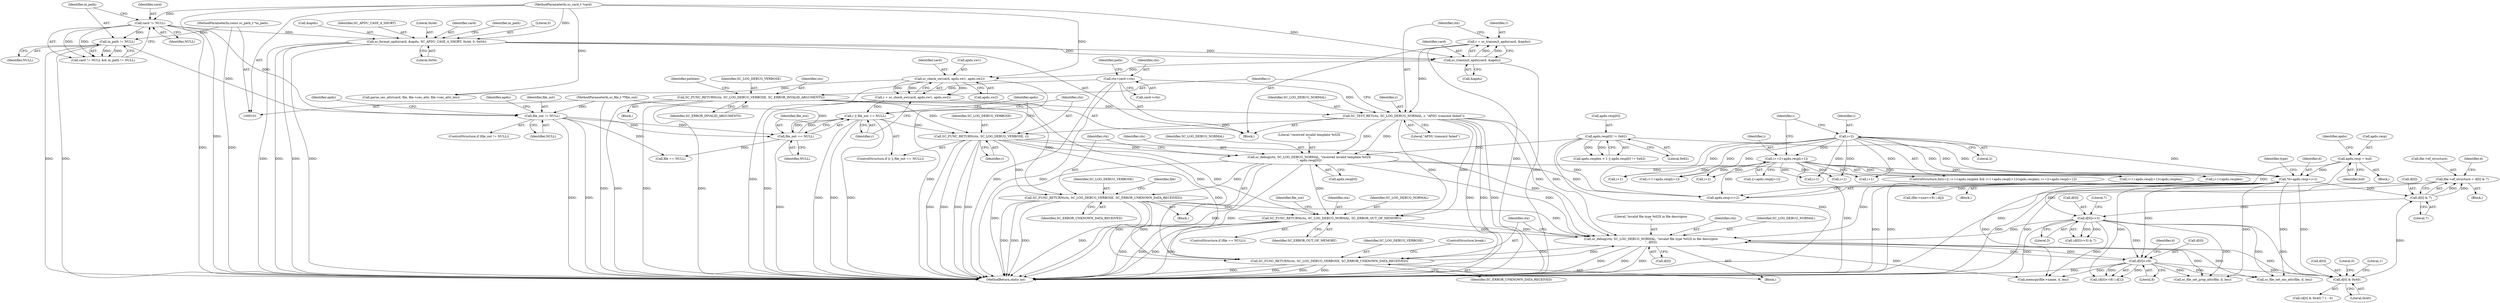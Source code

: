 digraph "0_OpenSC_360e95d45ac4123255a4c796db96337f332160ad#diff-d643a0fa169471dbf2912f4866dc49c5_3@pointer" {
"1000496" [label="(Call,file->ef_structure = d[0] & 7)"];
"1000500" [label="(Call,d[0] & 7)"];
"1000441" [label="(Call,*d=apdu.resp+i+2)"];
"1000259" [label="(Call,apdu.resp = buf)"];
"1000348" [label="(Call,sc_debug(ctx, SC_LOG_DEBUG_NORMAL, \"received invalid template %02X\n\", apdu.resp[0]))"];
"1000308" [label="(Call,SC_TEST_RET(ctx, SC_LOG_DEBUG_NORMAL, r, \"APDU transmit failed\"))"];
"1000129" [label="(Call,ctx=card->ctx)"];
"1000226" [label="(Call,SC_FUNC_RETURN(ctx, SC_LOG_DEBUG_VERBOSE, SC_ERROR_INVALID_ARGUMENTS))"];
"1000302" [label="(Call,r = sc_transmit_apdu(card, &apdu))"];
"1000304" [label="(Call,sc_transmit_apdu(card, &apdu))"];
"1000147" [label="(Call,sc_format_apdu(card, &apdu, SC_APDU_CASE_4_SHORT, 0xA4, 0, 0x04))"];
"1000123" [label="(Call,card != NULL)"];
"1000102" [label="(MethodParameterIn,sc_card_t *card)"];
"1000329" [label="(Call,SC_FUNC_RETURN(ctx, SC_LOG_DEBUG_VERBOSE, r))"];
"1000324" [label="(Call,r || file_out == NULL)"];
"1000313" [label="(Call,r = sc_check_sw(card, apdu.sw1, apdu.sw2))"];
"1000315" [label="(Call,sc_check_sw(card, apdu.sw1, apdu.sw2))"];
"1000326" [label="(Call,file_out == NULL)"];
"1000255" [label="(Call,file_out != NULL)"];
"1000104" [label="(MethodParameterIn,sc_file_t **file_out)"];
"1000126" [label="(Call,in_path != NULL)"];
"1000103" [label="(MethodParameterIn,const sc_path_t *in_path)"];
"1000340" [label="(Call,apdu.resp[0] != 0x62)"];
"1000383" [label="(Call,i=2)"];
"1000409" [label="(Call,i+=2+apdu.resp[i+1])"];
"1000489" [label="(Call,d[0] & 0x40)"];
"1000507" [label="(Call,d[0]>>3)"];
"1000529" [label="(Call,sc_debug(ctx, SC_LOG_DEBUG_NORMAL, \"invalid file type %02X in file descriptor\n\", d[0]))"];
"1000368" [label="(Call,SC_FUNC_RETURN(ctx, SC_LOG_DEBUG_NORMAL, SC_ERROR_OUT_OF_MEMORY))"];
"1000357" [label="(Call,SC_FUNC_RETURN(ctx, SC_LOG_DEBUG_VERBOSE, SC_ERROR_UNKNOWN_DATA_RECEIVED))"];
"1000536" [label="(Call,SC_FUNC_RETURN(ctx, SC_LOG_DEBUG_VERBOSE, SC_ERROR_UNKNOWN_DATA_RECEIVED))"];
"1000547" [label="(Call,d[0]<<8)"];
"1000309" [label="(Identifier,ctx)"];
"1000360" [label="(Identifier,SC_ERROR_UNKNOWN_DATA_RECEIVED)"];
"1000311" [label="(Identifier,r)"];
"1000539" [label="(Identifier,SC_ERROR_UNKNOWN_DATA_RECEIVED)"];
"1000332" [label="(Identifier,r)"];
"1000417" [label="(Call,i+1)"];
"1000258" [label="(Block,)"];
"1000330" [label="(Identifier,ctx)"];
"1000382" [label="(ControlStructure,for(i=2; i+1<apdu.resplen && i+1+apdu.resp[i+1]<apdu.resplen; i+=2+apdu.resp[i+1]))"];
"1000364" [label="(ControlStructure,if (file == NULL))"];
"1000346" [label="(Literal,0x62)"];
"1000374" [label="(Identifier,file_out)"];
"1000331" [label="(Identifier,SC_LOG_DEBUG_VERBOSE)"];
"1000420" [label="(Block,)"];
"1000159" [label="(Block,)"];
"1000403" [label="(Call,i+1)"];
"1000410" [label="(Identifier,i)"];
"1000255" [label="(Call,file_out != NULL)"];
"1000512" [label="(Literal,7)"];
"1000263" [label="(Identifier,buf)"];
"1000362" [label="(Identifier,file)"];
"1000254" [label="(ControlStructure,if (file_out != NULL))"];
"1000341" [label="(Call,apdu.resp[0])"];
"1000500" [label="(Call,d[0] & 7)"];
"1000442" [label="(Identifier,d)"];
"1000351" [label="(Literal,\"received invalid template %02X\n\")"];
"1000447" [label="(Call,i+2)"];
"1000488" [label="(Call,(d[0] & 0x40) ? 1 : 0)"];
"1000546" [label="(Call,(d[0]<<8) | d[1])"];
"1000260" [label="(Call,apdu.resp)"];
"1000279" [label="(Identifier,apdu)"];
"1000154" [label="(Literal,0x04)"];
"1000493" [label="(Literal,0x40)"];
"1000551" [label="(Literal,8)"];
"1000347" [label="(Block,)"];
"1000256" [label="(Identifier,file_out)"];
"1000130" [label="(Identifier,ctx)"];
"1000540" [label="(ControlStructure,break;)"];
"1000508" [label="(Call,d[0])"];
"1000326" [label="(Call,file_out == NULL)"];
"1000504" [label="(Literal,7)"];
"1000352" [label="(Call,apdu.resp[0])"];
"1000383" [label="(Call,i=2)"];
"1000315" [label="(Call,sc_check_sw(card, apdu.sw1, apdu.sw2))"];
"1000305" [label="(Identifier,card)"];
"1000506" [label="(Call,(d[0]>>3) & 7)"];
"1000226" [label="(Call,SC_FUNC_RETURN(ctx, SC_LOG_DEBUG_VERBOSE, SC_ERROR_INVALID_ARGUMENTS))"];
"1000451" [label="(Identifier,type)"];
"1000147" [label="(Call,sc_format_apdu(card, &apdu, SC_APDU_CASE_4_SHORT, 0xA4, 0, 0x04))"];
"1000261" [label="(Identifier,apdu)"];
"1000388" [label="(Call,i+1)"];
"1000580" [label="(Call,sc_file_set_prop_attr(file, d, len))"];
"1000312" [label="(Literal,\"APDU transmit failed\")"];
"1000536" [label="(Call,SC_FUNC_RETURN(ctx, SC_LOG_DEBUG_VERBOSE, SC_ERROR_UNKNOWN_DATA_RECEIVED))"];
"1000537" [label="(Identifier,ctx)"];
"1000557" [label="(Call,memcpy(file->name, d, len))"];
"1000359" [label="(Identifier,SC_LOG_DEBUG_VERBOSE)"];
"1000411" [label="(Call,2+apdu.resp[i+1])"];
"1000394" [label="(Call,i+1+apdu.resp[i+1]<apdu.resplen)"];
"1000229" [label="(Identifier,SC_ERROR_INVALID_ARGUMENTS)"];
"1000157" [label="(Identifier,in_path)"];
"1000533" [label="(Call,d[0])"];
"1000387" [label="(Call,i+1<apdu.resplen)"];
"1000349" [label="(Identifier,ctx)"];
"1000153" [label="(Literal,0)"];
"1000103" [label="(MethodParameterIn,const sc_path_t *in_path)"];
"1000532" [label="(Literal,\"invalid file type %02X in file descriptor\n\")"];
"1000429" [label="(Call,i+1)"];
"1000371" [label="(Identifier,SC_ERROR_OUT_OF_MEMORY)"];
"1000316" [label="(Identifier,card)"];
"1000368" [label="(Call,SC_FUNC_RETURN(ctx, SC_LOG_DEBUG_NORMAL, SC_ERROR_OUT_OF_MEMORY))"];
"1000105" [label="(Block,)"];
"1000123" [label="(Call,card != NULL)"];
"1000489" [label="(Call,d[0] & 0x40)"];
"1000490" [label="(Call,d[0])"];
"1000530" [label="(Identifier,ctx)"];
"1000131" [label="(Call,card->ctx)"];
"1000302" [label="(Call,r = sc_transmit_apdu(card, &apdu))"];
"1000327" [label="(Identifier,file_out)"];
"1000548" [label="(Call,d[0])"];
"1000232" [label="(Identifier,pathlen)"];
"1000340" [label="(Call,apdu.resp[0] != 0x62)"];
"1000570" [label="(Call,sc_file_set_sec_attr(file, d, len))"];
"1000350" [label="(Identifier,SC_LOG_DEBUG_NORMAL)"];
"1000257" [label="(Identifier,NULL)"];
"1000303" [label="(Identifier,r)"];
"1000122" [label="(Call,card != NULL && in_path != NULL)"];
"1000531" [label="(Identifier,SC_LOG_DEBUG_NORMAL)"];
"1000124" [label="(Identifier,card)"];
"1000497" [label="(Call,file->ef_structure)"];
"1000509" [label="(Identifier,d)"];
"1000507" [label="(Call,d[0]>>3)"];
"1000357" [label="(Call,SC_FUNC_RETURN(ctx, SC_LOG_DEBUG_VERBOSE, SC_ERROR_UNKNOWN_DATA_RECEIVED))"];
"1000473" [label="(Call,(file->size<<8) | d[j])"];
"1000395" [label="(Call,i+1+apdu.resp[i+1])"];
"1000511" [label="(Literal,3)"];
"1000314" [label="(Identifier,r)"];
"1000128" [label="(Identifier,NULL)"];
"1000308" [label="(Call,SC_TEST_RET(ctx, SC_LOG_DEBUG_NORMAL, r, \"APDU transmit failed\"))"];
"1000324" [label="(Call,r || file_out == NULL)"];
"1000452" [label="(Block,)"];
"1000358" [label="(Identifier,ctx)"];
"1000496" [label="(Call,file->ef_structure = d[0] & 7)"];
"1000538" [label="(Identifier,SC_LOG_DEBUG_VERBOSE)"];
"1000323" [label="(ControlStructure,if (r || file_out == NULL))"];
"1000365" [label="(Call,file == NULL)"];
"1000149" [label="(Call,&apdu)"];
"1000151" [label="(Identifier,SC_APDU_CASE_4_SHORT)"];
"1000129" [label="(Call,ctx=card->ctx)"];
"1000313" [label="(Call,r = sc_check_sw(card, apdu.sw1, apdu.sw2))"];
"1000513" [label="(Block,)"];
"1000369" [label="(Identifier,ctx)"];
"1000266" [label="(Identifier,apdu)"];
"1000228" [label="(Identifier,SC_LOG_DEBUG_VERBOSE)"];
"1000389" [label="(Identifier,i)"];
"1000495" [label="(Literal,0)"];
"1000547" [label="(Call,d[0]<<8)"];
"1000317" [label="(Call,apdu.sw1)"];
"1000348" [label="(Call,sc_debug(ctx, SC_LOG_DEBUG_NORMAL, \"received invalid template %02X\n\", apdu.resp[0]))"];
"1000334" [label="(Call,apdu.resplen < 1 || apdu.resp[0] != 0x62)"];
"1000329" [label="(Call,SC_FUNC_RETURN(ctx, SC_LOG_DEBUG_VERBOSE, r))"];
"1000589" [label="(Call,parse_sec_attr(card, file, file->sec_attr, file->sec_attr_len))"];
"1000304" [label="(Call,sc_transmit_apdu(card, &apdu))"];
"1000320" [label="(Call,apdu.sw2)"];
"1000306" [label="(Call,&apdu)"];
"1000553" [label="(Identifier,d)"];
"1000529" [label="(Call,sc_debug(ctx, SC_LOG_DEBUG_NORMAL, \"invalid file type %02X in file descriptor\n\", d[0]))"];
"1000152" [label="(Literal,0xA4)"];
"1000385" [label="(Literal,2)"];
"1000126" [label="(Call,in_path != NULL)"];
"1000494" [label="(Literal,1)"];
"1000325" [label="(Identifier,r)"];
"1000127" [label="(Identifier,in_path)"];
"1000148" [label="(Identifier,card)"];
"1000125" [label="(Identifier,NULL)"];
"1000135" [label="(Identifier,path)"];
"1000384" [label="(Identifier,i)"];
"1000600" [label="(MethodReturn,static int)"];
"1000227" [label="(Identifier,ctx)"];
"1000259" [label="(Call,apdu.resp = buf)"];
"1000441" [label="(Call,*d=apdu.resp+i+2)"];
"1000328" [label="(Identifier,NULL)"];
"1000501" [label="(Call,d[0])"];
"1000337" [label="(Identifier,apdu)"];
"1000310" [label="(Identifier,SC_LOG_DEBUG_NORMAL)"];
"1000104" [label="(MethodParameterIn,sc_file_t **file_out)"];
"1000443" [label="(Call,apdu.resp+i+2)"];
"1000409" [label="(Call,i+=2+apdu.resp[i+1])"];
"1000102" [label="(MethodParameterIn,sc_card_t *card)"];
"1000370" [label="(Identifier,SC_LOG_DEBUG_NORMAL)"];
"1000496" -> "1000452"  [label="AST: "];
"1000496" -> "1000500"  [label="CFG: "];
"1000497" -> "1000496"  [label="AST: "];
"1000500" -> "1000496"  [label="AST: "];
"1000509" -> "1000496"  [label="CFG: "];
"1000496" -> "1000600"  [label="DDG: "];
"1000496" -> "1000600"  [label="DDG: "];
"1000500" -> "1000496"  [label="DDG: "];
"1000500" -> "1000496"  [label="DDG: "];
"1000500" -> "1000504"  [label="CFG: "];
"1000501" -> "1000500"  [label="AST: "];
"1000504" -> "1000500"  [label="AST: "];
"1000441" -> "1000500"  [label="DDG: "];
"1000489" -> "1000500"  [label="DDG: "];
"1000500" -> "1000507"  [label="DDG: "];
"1000441" -> "1000420"  [label="AST: "];
"1000441" -> "1000443"  [label="CFG: "];
"1000442" -> "1000441"  [label="AST: "];
"1000443" -> "1000441"  [label="AST: "];
"1000451" -> "1000441"  [label="CFG: "];
"1000441" -> "1000600"  [label="DDG: "];
"1000441" -> "1000600"  [label="DDG: "];
"1000259" -> "1000441"  [label="DDG: "];
"1000348" -> "1000441"  [label="DDG: "];
"1000340" -> "1000441"  [label="DDG: "];
"1000383" -> "1000441"  [label="DDG: "];
"1000409" -> "1000441"  [label="DDG: "];
"1000441" -> "1000473"  [label="DDG: "];
"1000441" -> "1000489"  [label="DDG: "];
"1000441" -> "1000507"  [label="DDG: "];
"1000441" -> "1000529"  [label="DDG: "];
"1000441" -> "1000547"  [label="DDG: "];
"1000441" -> "1000546"  [label="DDG: "];
"1000441" -> "1000557"  [label="DDG: "];
"1000441" -> "1000570"  [label="DDG: "];
"1000441" -> "1000580"  [label="DDG: "];
"1000259" -> "1000258"  [label="AST: "];
"1000259" -> "1000263"  [label="CFG: "];
"1000260" -> "1000259"  [label="AST: "];
"1000263" -> "1000259"  [label="AST: "];
"1000266" -> "1000259"  [label="CFG: "];
"1000259" -> "1000600"  [label="DDG: "];
"1000259" -> "1000443"  [label="DDG: "];
"1000348" -> "1000347"  [label="AST: "];
"1000348" -> "1000352"  [label="CFG: "];
"1000349" -> "1000348"  [label="AST: "];
"1000350" -> "1000348"  [label="AST: "];
"1000351" -> "1000348"  [label="AST: "];
"1000352" -> "1000348"  [label="AST: "];
"1000358" -> "1000348"  [label="CFG: "];
"1000348" -> "1000600"  [label="DDG: "];
"1000348" -> "1000600"  [label="DDG: "];
"1000348" -> "1000600"  [label="DDG: "];
"1000308" -> "1000348"  [label="DDG: "];
"1000308" -> "1000348"  [label="DDG: "];
"1000329" -> "1000348"  [label="DDG: "];
"1000340" -> "1000348"  [label="DDG: "];
"1000348" -> "1000357"  [label="DDG: "];
"1000348" -> "1000368"  [label="DDG: "];
"1000348" -> "1000443"  [label="DDG: "];
"1000348" -> "1000529"  [label="DDG: "];
"1000308" -> "1000105"  [label="AST: "];
"1000308" -> "1000312"  [label="CFG: "];
"1000309" -> "1000308"  [label="AST: "];
"1000310" -> "1000308"  [label="AST: "];
"1000311" -> "1000308"  [label="AST: "];
"1000312" -> "1000308"  [label="AST: "];
"1000314" -> "1000308"  [label="CFG: "];
"1000308" -> "1000600"  [label="DDG: "];
"1000308" -> "1000600"  [label="DDG: "];
"1000308" -> "1000600"  [label="DDG: "];
"1000129" -> "1000308"  [label="DDG: "];
"1000226" -> "1000308"  [label="DDG: "];
"1000302" -> "1000308"  [label="DDG: "];
"1000308" -> "1000329"  [label="DDG: "];
"1000308" -> "1000368"  [label="DDG: "];
"1000308" -> "1000368"  [label="DDG: "];
"1000308" -> "1000529"  [label="DDG: "];
"1000308" -> "1000529"  [label="DDG: "];
"1000129" -> "1000105"  [label="AST: "];
"1000129" -> "1000131"  [label="CFG: "];
"1000130" -> "1000129"  [label="AST: "];
"1000131" -> "1000129"  [label="AST: "];
"1000135" -> "1000129"  [label="CFG: "];
"1000129" -> "1000600"  [label="DDG: "];
"1000129" -> "1000600"  [label="DDG: "];
"1000129" -> "1000226"  [label="DDG: "];
"1000226" -> "1000159"  [label="AST: "];
"1000226" -> "1000229"  [label="CFG: "];
"1000227" -> "1000226"  [label="AST: "];
"1000228" -> "1000226"  [label="AST: "];
"1000229" -> "1000226"  [label="AST: "];
"1000232" -> "1000226"  [label="CFG: "];
"1000226" -> "1000600"  [label="DDG: "];
"1000226" -> "1000600"  [label="DDG: "];
"1000226" -> "1000600"  [label="DDG: "];
"1000226" -> "1000329"  [label="DDG: "];
"1000226" -> "1000357"  [label="DDG: "];
"1000226" -> "1000536"  [label="DDG: "];
"1000302" -> "1000105"  [label="AST: "];
"1000302" -> "1000304"  [label="CFG: "];
"1000303" -> "1000302"  [label="AST: "];
"1000304" -> "1000302"  [label="AST: "];
"1000309" -> "1000302"  [label="CFG: "];
"1000302" -> "1000600"  [label="DDG: "];
"1000304" -> "1000302"  [label="DDG: "];
"1000304" -> "1000302"  [label="DDG: "];
"1000304" -> "1000306"  [label="CFG: "];
"1000305" -> "1000304"  [label="AST: "];
"1000306" -> "1000304"  [label="AST: "];
"1000304" -> "1000600"  [label="DDG: "];
"1000147" -> "1000304"  [label="DDG: "];
"1000147" -> "1000304"  [label="DDG: "];
"1000102" -> "1000304"  [label="DDG: "];
"1000304" -> "1000315"  [label="DDG: "];
"1000147" -> "1000105"  [label="AST: "];
"1000147" -> "1000154"  [label="CFG: "];
"1000148" -> "1000147"  [label="AST: "];
"1000149" -> "1000147"  [label="AST: "];
"1000151" -> "1000147"  [label="AST: "];
"1000152" -> "1000147"  [label="AST: "];
"1000153" -> "1000147"  [label="AST: "];
"1000154" -> "1000147"  [label="AST: "];
"1000157" -> "1000147"  [label="CFG: "];
"1000147" -> "1000600"  [label="DDG: "];
"1000147" -> "1000600"  [label="DDG: "];
"1000147" -> "1000600"  [label="DDG: "];
"1000147" -> "1000600"  [label="DDG: "];
"1000123" -> "1000147"  [label="DDG: "];
"1000102" -> "1000147"  [label="DDG: "];
"1000123" -> "1000122"  [label="AST: "];
"1000123" -> "1000125"  [label="CFG: "];
"1000124" -> "1000123"  [label="AST: "];
"1000125" -> "1000123"  [label="AST: "];
"1000127" -> "1000123"  [label="CFG: "];
"1000122" -> "1000123"  [label="CFG: "];
"1000123" -> "1000600"  [label="DDG: "];
"1000123" -> "1000122"  [label="DDG: "];
"1000123" -> "1000122"  [label="DDG: "];
"1000102" -> "1000123"  [label="DDG: "];
"1000123" -> "1000126"  [label="DDG: "];
"1000123" -> "1000255"  [label="DDG: "];
"1000102" -> "1000101"  [label="AST: "];
"1000102" -> "1000600"  [label="DDG: "];
"1000102" -> "1000315"  [label="DDG: "];
"1000102" -> "1000589"  [label="DDG: "];
"1000329" -> "1000323"  [label="AST: "];
"1000329" -> "1000332"  [label="CFG: "];
"1000330" -> "1000329"  [label="AST: "];
"1000331" -> "1000329"  [label="AST: "];
"1000332" -> "1000329"  [label="AST: "];
"1000337" -> "1000329"  [label="CFG: "];
"1000329" -> "1000600"  [label="DDG: "];
"1000329" -> "1000600"  [label="DDG: "];
"1000329" -> "1000600"  [label="DDG: "];
"1000329" -> "1000600"  [label="DDG: "];
"1000324" -> "1000329"  [label="DDG: "];
"1000329" -> "1000357"  [label="DDG: "];
"1000329" -> "1000368"  [label="DDG: "];
"1000329" -> "1000529"  [label="DDG: "];
"1000329" -> "1000536"  [label="DDG: "];
"1000324" -> "1000323"  [label="AST: "];
"1000324" -> "1000325"  [label="CFG: "];
"1000324" -> "1000326"  [label="CFG: "];
"1000325" -> "1000324"  [label="AST: "];
"1000326" -> "1000324"  [label="AST: "];
"1000330" -> "1000324"  [label="CFG: "];
"1000337" -> "1000324"  [label="CFG: "];
"1000324" -> "1000600"  [label="DDG: "];
"1000324" -> "1000600"  [label="DDG: "];
"1000324" -> "1000600"  [label="DDG: "];
"1000313" -> "1000324"  [label="DDG: "];
"1000326" -> "1000324"  [label="DDG: "];
"1000326" -> "1000324"  [label="DDG: "];
"1000313" -> "1000105"  [label="AST: "];
"1000313" -> "1000315"  [label="CFG: "];
"1000314" -> "1000313"  [label="AST: "];
"1000315" -> "1000313"  [label="AST: "];
"1000325" -> "1000313"  [label="CFG: "];
"1000313" -> "1000600"  [label="DDG: "];
"1000315" -> "1000313"  [label="DDG: "];
"1000315" -> "1000313"  [label="DDG: "];
"1000315" -> "1000313"  [label="DDG: "];
"1000315" -> "1000320"  [label="CFG: "];
"1000316" -> "1000315"  [label="AST: "];
"1000317" -> "1000315"  [label="AST: "];
"1000320" -> "1000315"  [label="AST: "];
"1000315" -> "1000600"  [label="DDG: "];
"1000315" -> "1000600"  [label="DDG: "];
"1000315" -> "1000589"  [label="DDG: "];
"1000326" -> "1000328"  [label="CFG: "];
"1000327" -> "1000326"  [label="AST: "];
"1000328" -> "1000326"  [label="AST: "];
"1000326" -> "1000600"  [label="DDG: "];
"1000255" -> "1000326"  [label="DDG: "];
"1000255" -> "1000326"  [label="DDG: "];
"1000104" -> "1000326"  [label="DDG: "];
"1000326" -> "1000365"  [label="DDG: "];
"1000255" -> "1000254"  [label="AST: "];
"1000255" -> "1000257"  [label="CFG: "];
"1000256" -> "1000255"  [label="AST: "];
"1000257" -> "1000255"  [label="AST: "];
"1000261" -> "1000255"  [label="CFG: "];
"1000279" -> "1000255"  [label="CFG: "];
"1000255" -> "1000600"  [label="DDG: "];
"1000255" -> "1000600"  [label="DDG: "];
"1000104" -> "1000255"  [label="DDG: "];
"1000126" -> "1000255"  [label="DDG: "];
"1000255" -> "1000365"  [label="DDG: "];
"1000104" -> "1000101"  [label="AST: "];
"1000104" -> "1000600"  [label="DDG: "];
"1000126" -> "1000122"  [label="AST: "];
"1000126" -> "1000128"  [label="CFG: "];
"1000127" -> "1000126"  [label="AST: "];
"1000128" -> "1000126"  [label="AST: "];
"1000122" -> "1000126"  [label="CFG: "];
"1000126" -> "1000600"  [label="DDG: "];
"1000126" -> "1000600"  [label="DDG: "];
"1000126" -> "1000122"  [label="DDG: "];
"1000126" -> "1000122"  [label="DDG: "];
"1000103" -> "1000126"  [label="DDG: "];
"1000103" -> "1000101"  [label="AST: "];
"1000103" -> "1000600"  [label="DDG: "];
"1000340" -> "1000334"  [label="AST: "];
"1000340" -> "1000346"  [label="CFG: "];
"1000341" -> "1000340"  [label="AST: "];
"1000346" -> "1000340"  [label="AST: "];
"1000334" -> "1000340"  [label="CFG: "];
"1000340" -> "1000600"  [label="DDG: "];
"1000340" -> "1000334"  [label="DDG: "];
"1000340" -> "1000334"  [label="DDG: "];
"1000340" -> "1000443"  [label="DDG: "];
"1000383" -> "1000382"  [label="AST: "];
"1000383" -> "1000385"  [label="CFG: "];
"1000384" -> "1000383"  [label="AST: "];
"1000385" -> "1000383"  [label="AST: "];
"1000389" -> "1000383"  [label="CFG: "];
"1000383" -> "1000387"  [label="DDG: "];
"1000383" -> "1000388"  [label="DDG: "];
"1000383" -> "1000394"  [label="DDG: "];
"1000383" -> "1000395"  [label="DDG: "];
"1000383" -> "1000403"  [label="DDG: "];
"1000383" -> "1000409"  [label="DDG: "];
"1000383" -> "1000417"  [label="DDG: "];
"1000383" -> "1000429"  [label="DDG: "];
"1000383" -> "1000443"  [label="DDG: "];
"1000383" -> "1000447"  [label="DDG: "];
"1000409" -> "1000382"  [label="AST: "];
"1000409" -> "1000411"  [label="CFG: "];
"1000410" -> "1000409"  [label="AST: "];
"1000411" -> "1000409"  [label="AST: "];
"1000389" -> "1000409"  [label="CFG: "];
"1000409" -> "1000600"  [label="DDG: "];
"1000409" -> "1000387"  [label="DDG: "];
"1000409" -> "1000388"  [label="DDG: "];
"1000409" -> "1000394"  [label="DDG: "];
"1000409" -> "1000395"  [label="DDG: "];
"1000409" -> "1000403"  [label="DDG: "];
"1000409" -> "1000417"  [label="DDG: "];
"1000409" -> "1000429"  [label="DDG: "];
"1000409" -> "1000443"  [label="DDG: "];
"1000409" -> "1000447"  [label="DDG: "];
"1000489" -> "1000488"  [label="AST: "];
"1000489" -> "1000493"  [label="CFG: "];
"1000490" -> "1000489"  [label="AST: "];
"1000493" -> "1000489"  [label="AST: "];
"1000494" -> "1000489"  [label="CFG: "];
"1000495" -> "1000489"  [label="CFG: "];
"1000507" -> "1000489"  [label="DDG: "];
"1000529" -> "1000489"  [label="DDG: "];
"1000547" -> "1000489"  [label="DDG: "];
"1000507" -> "1000506"  [label="AST: "];
"1000507" -> "1000511"  [label="CFG: "];
"1000508" -> "1000507"  [label="AST: "];
"1000511" -> "1000507"  [label="AST: "];
"1000512" -> "1000507"  [label="CFG: "];
"1000507" -> "1000600"  [label="DDG: "];
"1000507" -> "1000506"  [label="DDG: "];
"1000507" -> "1000506"  [label="DDG: "];
"1000507" -> "1000529"  [label="DDG: "];
"1000507" -> "1000547"  [label="DDG: "];
"1000507" -> "1000557"  [label="DDG: "];
"1000507" -> "1000570"  [label="DDG: "];
"1000507" -> "1000580"  [label="DDG: "];
"1000529" -> "1000513"  [label="AST: "];
"1000529" -> "1000533"  [label="CFG: "];
"1000530" -> "1000529"  [label="AST: "];
"1000531" -> "1000529"  [label="AST: "];
"1000532" -> "1000529"  [label="AST: "];
"1000533" -> "1000529"  [label="AST: "];
"1000537" -> "1000529"  [label="CFG: "];
"1000529" -> "1000600"  [label="DDG: "];
"1000529" -> "1000600"  [label="DDG: "];
"1000529" -> "1000600"  [label="DDG: "];
"1000368" -> "1000529"  [label="DDG: "];
"1000368" -> "1000529"  [label="DDG: "];
"1000357" -> "1000529"  [label="DDG: "];
"1000536" -> "1000529"  [label="DDG: "];
"1000547" -> "1000529"  [label="DDG: "];
"1000529" -> "1000536"  [label="DDG: "];
"1000529" -> "1000547"  [label="DDG: "];
"1000529" -> "1000557"  [label="DDG: "];
"1000529" -> "1000570"  [label="DDG: "];
"1000529" -> "1000580"  [label="DDG: "];
"1000368" -> "1000364"  [label="AST: "];
"1000368" -> "1000371"  [label="CFG: "];
"1000369" -> "1000368"  [label="AST: "];
"1000370" -> "1000368"  [label="AST: "];
"1000371" -> "1000368"  [label="AST: "];
"1000374" -> "1000368"  [label="CFG: "];
"1000368" -> "1000600"  [label="DDG: "];
"1000368" -> "1000600"  [label="DDG: "];
"1000368" -> "1000600"  [label="DDG: "];
"1000368" -> "1000600"  [label="DDG: "];
"1000357" -> "1000368"  [label="DDG: "];
"1000357" -> "1000347"  [label="AST: "];
"1000357" -> "1000360"  [label="CFG: "];
"1000358" -> "1000357"  [label="AST: "];
"1000359" -> "1000357"  [label="AST: "];
"1000360" -> "1000357"  [label="AST: "];
"1000362" -> "1000357"  [label="CFG: "];
"1000357" -> "1000600"  [label="DDG: "];
"1000357" -> "1000600"  [label="DDG: "];
"1000357" -> "1000600"  [label="DDG: "];
"1000357" -> "1000600"  [label="DDG: "];
"1000357" -> "1000536"  [label="DDG: "];
"1000357" -> "1000536"  [label="DDG: "];
"1000536" -> "1000513"  [label="AST: "];
"1000536" -> "1000539"  [label="CFG: "];
"1000537" -> "1000536"  [label="AST: "];
"1000538" -> "1000536"  [label="AST: "];
"1000539" -> "1000536"  [label="AST: "];
"1000540" -> "1000536"  [label="CFG: "];
"1000536" -> "1000600"  [label="DDG: "];
"1000536" -> "1000600"  [label="DDG: "];
"1000536" -> "1000600"  [label="DDG: "];
"1000536" -> "1000600"  [label="DDG: "];
"1000547" -> "1000546"  [label="AST: "];
"1000547" -> "1000551"  [label="CFG: "];
"1000548" -> "1000547"  [label="AST: "];
"1000551" -> "1000547"  [label="AST: "];
"1000553" -> "1000547"  [label="CFG: "];
"1000547" -> "1000600"  [label="DDG: "];
"1000547" -> "1000546"  [label="DDG: "];
"1000547" -> "1000546"  [label="DDG: "];
"1000547" -> "1000557"  [label="DDG: "];
"1000547" -> "1000570"  [label="DDG: "];
"1000547" -> "1000580"  [label="DDG: "];
}
